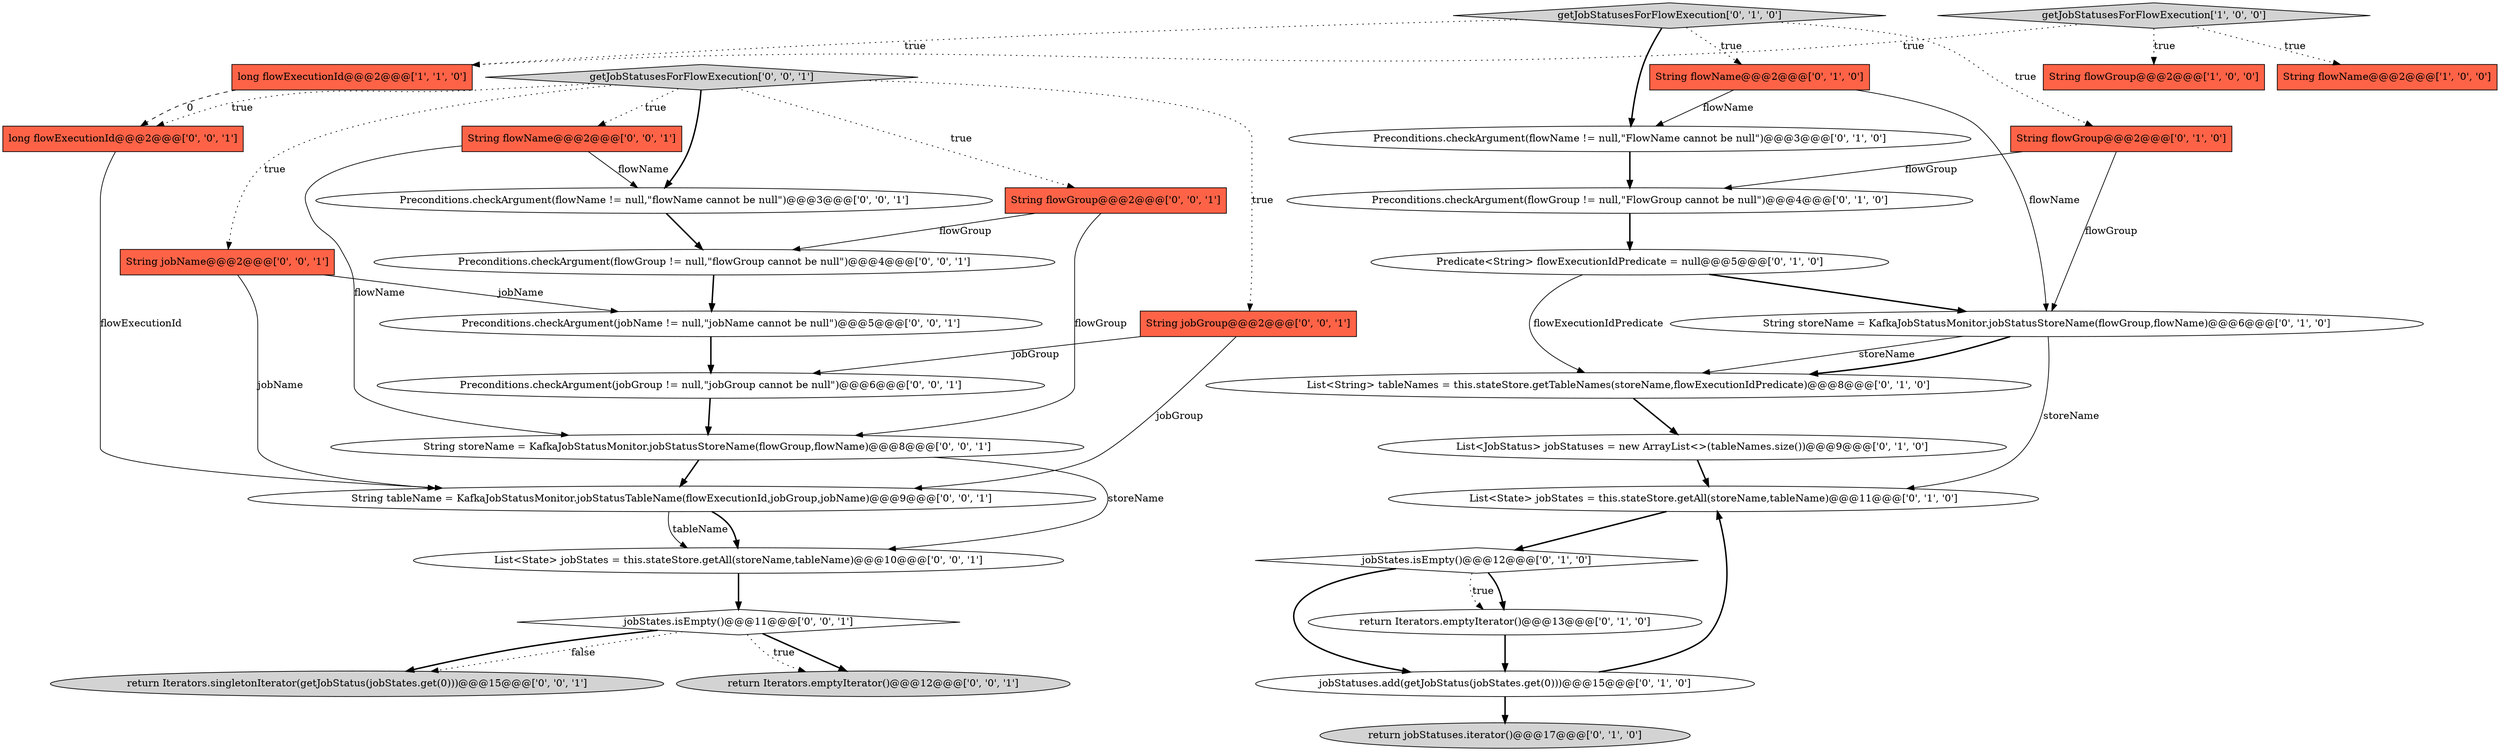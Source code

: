 digraph {
8 [style = filled, label = "Preconditions.checkArgument(flowName != null,\"FlowName cannot be null\")@@@3@@@['0', '1', '0']", fillcolor = white, shape = ellipse image = "AAA0AAABBB2BBB"];
27 [style = filled, label = "String flowName@@@2@@@['0', '0', '1']", fillcolor = tomato, shape = box image = "AAA0AAABBB3BBB"];
30 [style = filled, label = "return Iterators.singletonIterator(getJobStatus(jobStates.get(0)))@@@15@@@['0', '0', '1']", fillcolor = lightgray, shape = ellipse image = "AAA0AAABBB3BBB"];
13 [style = filled, label = "Predicate<String> flowExecutionIdPredicate = null@@@5@@@['0', '1', '0']", fillcolor = white, shape = ellipse image = "AAA0AAABBB2BBB"];
0 [style = filled, label = "String flowGroup@@@2@@@['1', '0', '0']", fillcolor = tomato, shape = box image = "AAA0AAABBB1BBB"];
25 [style = filled, label = "Preconditions.checkArgument(flowName != null,\"flowName cannot be null\")@@@3@@@['0', '0', '1']", fillcolor = white, shape = ellipse image = "AAA0AAABBB3BBB"];
20 [style = filled, label = "getJobStatusesForFlowExecution['0', '0', '1']", fillcolor = lightgray, shape = diamond image = "AAA0AAABBB3BBB"];
16 [style = filled, label = "List<JobStatus> jobStatuses = new ArrayList<>(tableNames.size())@@@9@@@['0', '1', '0']", fillcolor = white, shape = ellipse image = "AAA0AAABBB2BBB"];
1 [style = filled, label = "getJobStatusesForFlowExecution['1', '0', '0']", fillcolor = lightgray, shape = diamond image = "AAA0AAABBB1BBB"];
11 [style = filled, label = "return jobStatuses.iterator()@@@17@@@['0', '1', '0']", fillcolor = lightgray, shape = ellipse image = "AAA0AAABBB2BBB"];
12 [style = filled, label = "jobStates.isEmpty()@@@12@@@['0', '1', '0']", fillcolor = white, shape = diamond image = "AAA0AAABBB2BBB"];
9 [style = filled, label = "return Iterators.emptyIterator()@@@13@@@['0', '1', '0']", fillcolor = white, shape = ellipse image = "AAA0AAABBB2BBB"];
10 [style = filled, label = "List<String> tableNames = this.stateStore.getTableNames(storeName,flowExecutionIdPredicate)@@@8@@@['0', '1', '0']", fillcolor = white, shape = ellipse image = "AAA0AAABBB2BBB"];
19 [style = filled, label = "String flowGroup@@@2@@@['0', '0', '1']", fillcolor = tomato, shape = box image = "AAA0AAABBB3BBB"];
15 [style = filled, label = "getJobStatusesForFlowExecution['0', '1', '0']", fillcolor = lightgray, shape = diamond image = "AAA0AAABBB2BBB"];
5 [style = filled, label = "String flowName@@@2@@@['0', '1', '0']", fillcolor = tomato, shape = box image = "AAA0AAABBB2BBB"];
23 [style = filled, label = "String storeName = KafkaJobStatusMonitor.jobStatusStoreName(flowGroup,flowName)@@@8@@@['0', '0', '1']", fillcolor = white, shape = ellipse image = "AAA0AAABBB3BBB"];
33 [style = filled, label = "long flowExecutionId@@@2@@@['0', '0', '1']", fillcolor = tomato, shape = box image = "AAA0AAABBB3BBB"];
6 [style = filled, label = "jobStatuses.add(getJobStatus(jobStates.get(0)))@@@15@@@['0', '1', '0']", fillcolor = white, shape = ellipse image = "AAA0AAABBB2BBB"];
17 [style = filled, label = "Preconditions.checkArgument(flowGroup != null,\"FlowGroup cannot be null\")@@@4@@@['0', '1', '0']", fillcolor = white, shape = ellipse image = "AAA0AAABBB2BBB"];
4 [style = filled, label = "String storeName = KafkaJobStatusMonitor.jobStatusStoreName(flowGroup,flowName)@@@6@@@['0', '1', '0']", fillcolor = white, shape = ellipse image = "AAA0AAABBB2BBB"];
14 [style = filled, label = "List<State> jobStates = this.stateStore.getAll(storeName,tableName)@@@11@@@['0', '1', '0']", fillcolor = white, shape = ellipse image = "AAA0AAABBB2BBB"];
26 [style = filled, label = "return Iterators.emptyIterator()@@@12@@@['0', '0', '1']", fillcolor = lightgray, shape = ellipse image = "AAA0AAABBB3BBB"];
2 [style = filled, label = "String flowName@@@2@@@['1', '0', '0']", fillcolor = tomato, shape = box image = "AAA0AAABBB1BBB"];
3 [style = filled, label = "long flowExecutionId@@@2@@@['1', '1', '0']", fillcolor = tomato, shape = box image = "AAA0AAABBB1BBB"];
29 [style = filled, label = "String jobGroup@@@2@@@['0', '0', '1']", fillcolor = tomato, shape = box image = "AAA0AAABBB3BBB"];
32 [style = filled, label = "Preconditions.checkArgument(jobName != null,\"jobName cannot be null\")@@@5@@@['0', '0', '1']", fillcolor = white, shape = ellipse image = "AAA0AAABBB3BBB"];
21 [style = filled, label = "Preconditions.checkArgument(jobGroup != null,\"jobGroup cannot be null\")@@@6@@@['0', '0', '1']", fillcolor = white, shape = ellipse image = "AAA0AAABBB3BBB"];
28 [style = filled, label = "Preconditions.checkArgument(flowGroup != null,\"flowGroup cannot be null\")@@@4@@@['0', '0', '1']", fillcolor = white, shape = ellipse image = "AAA0AAABBB3BBB"];
18 [style = filled, label = "String jobName@@@2@@@['0', '0', '1']", fillcolor = tomato, shape = box image = "AAA0AAABBB3BBB"];
31 [style = filled, label = "List<State> jobStates = this.stateStore.getAll(storeName,tableName)@@@10@@@['0', '0', '1']", fillcolor = white, shape = ellipse image = "AAA0AAABBB3BBB"];
7 [style = filled, label = "String flowGroup@@@2@@@['0', '1', '0']", fillcolor = tomato, shape = box image = "AAA0AAABBB2BBB"];
24 [style = filled, label = "String tableName = KafkaJobStatusMonitor.jobStatusTableName(flowExecutionId,jobGroup,jobName)@@@9@@@['0', '0', '1']", fillcolor = white, shape = ellipse image = "AAA0AAABBB3BBB"];
22 [style = filled, label = "jobStates.isEmpty()@@@11@@@['0', '0', '1']", fillcolor = white, shape = diamond image = "AAA0AAABBB3BBB"];
10->16 [style = bold, label=""];
5->4 [style = solid, label="flowName"];
24->31 [style = solid, label="tableName"];
22->30 [style = dotted, label="false"];
22->30 [style = bold, label=""];
20->27 [style = dotted, label="true"];
13->4 [style = bold, label=""];
3->33 [style = dashed, label="0"];
1->0 [style = dotted, label="true"];
23->24 [style = bold, label=""];
20->18 [style = dotted, label="true"];
6->11 [style = bold, label=""];
7->17 [style = solid, label="flowGroup"];
28->32 [style = bold, label=""];
31->22 [style = bold, label=""];
14->12 [style = bold, label=""];
4->10 [style = solid, label="storeName"];
20->29 [style = dotted, label="true"];
8->17 [style = bold, label=""];
4->14 [style = solid, label="storeName"];
32->21 [style = bold, label=""];
9->6 [style = bold, label=""];
20->25 [style = bold, label=""];
12->9 [style = bold, label=""];
29->24 [style = solid, label="jobGroup"];
15->5 [style = dotted, label="true"];
25->28 [style = bold, label=""];
1->3 [style = dotted, label="true"];
6->14 [style = bold, label=""];
18->24 [style = solid, label="jobName"];
22->26 [style = bold, label=""];
24->31 [style = bold, label=""];
12->9 [style = dotted, label="true"];
20->33 [style = dotted, label="true"];
17->13 [style = bold, label=""];
33->24 [style = solid, label="flowExecutionId"];
16->14 [style = bold, label=""];
5->8 [style = solid, label="flowName"];
7->4 [style = solid, label="flowGroup"];
23->31 [style = solid, label="storeName"];
4->10 [style = bold, label=""];
1->2 [style = dotted, label="true"];
13->10 [style = solid, label="flowExecutionIdPredicate"];
15->7 [style = dotted, label="true"];
20->19 [style = dotted, label="true"];
27->25 [style = solid, label="flowName"];
19->28 [style = solid, label="flowGroup"];
19->23 [style = solid, label="flowGroup"];
21->23 [style = bold, label=""];
15->8 [style = bold, label=""];
29->21 [style = solid, label="jobGroup"];
27->23 [style = solid, label="flowName"];
12->6 [style = bold, label=""];
18->32 [style = solid, label="jobName"];
22->26 [style = dotted, label="true"];
15->3 [style = dotted, label="true"];
}

